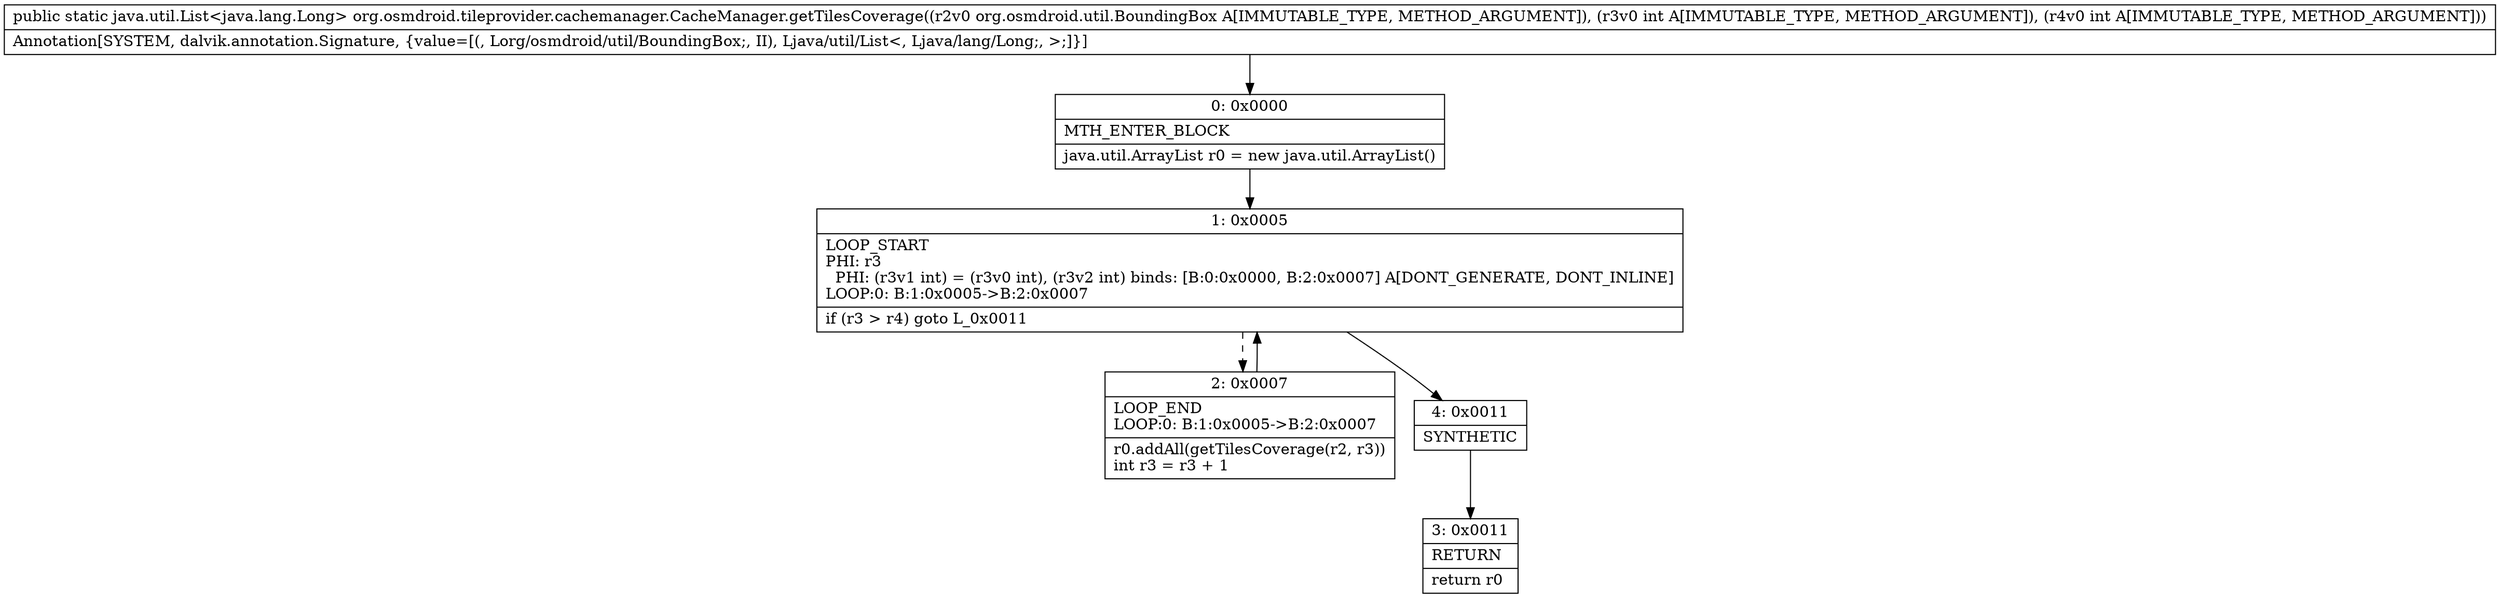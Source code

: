 digraph "CFG fororg.osmdroid.tileprovider.cachemanager.CacheManager.getTilesCoverage(Lorg\/osmdroid\/util\/BoundingBox;II)Ljava\/util\/List;" {
Node_0 [shape=record,label="{0\:\ 0x0000|MTH_ENTER_BLOCK\l|java.util.ArrayList r0 = new java.util.ArrayList()\l}"];
Node_1 [shape=record,label="{1\:\ 0x0005|LOOP_START\lPHI: r3 \l  PHI: (r3v1 int) = (r3v0 int), (r3v2 int) binds: [B:0:0x0000, B:2:0x0007] A[DONT_GENERATE, DONT_INLINE]\lLOOP:0: B:1:0x0005\-\>B:2:0x0007\l|if (r3 \> r4) goto L_0x0011\l}"];
Node_2 [shape=record,label="{2\:\ 0x0007|LOOP_END\lLOOP:0: B:1:0x0005\-\>B:2:0x0007\l|r0.addAll(getTilesCoverage(r2, r3))\lint r3 = r3 + 1\l}"];
Node_3 [shape=record,label="{3\:\ 0x0011|RETURN\l|return r0\l}"];
Node_4 [shape=record,label="{4\:\ 0x0011|SYNTHETIC\l}"];
MethodNode[shape=record,label="{public static java.util.List\<java.lang.Long\> org.osmdroid.tileprovider.cachemanager.CacheManager.getTilesCoverage((r2v0 org.osmdroid.util.BoundingBox A[IMMUTABLE_TYPE, METHOD_ARGUMENT]), (r3v0 int A[IMMUTABLE_TYPE, METHOD_ARGUMENT]), (r4v0 int A[IMMUTABLE_TYPE, METHOD_ARGUMENT]))  | Annotation[SYSTEM, dalvik.annotation.Signature, \{value=[(, Lorg\/osmdroid\/util\/BoundingBox;, II), Ljava\/util\/List\<, Ljava\/lang\/Long;, \>;]\}]\l}"];
MethodNode -> Node_0;
Node_0 -> Node_1;
Node_1 -> Node_2[style=dashed];
Node_1 -> Node_4;
Node_2 -> Node_1;
Node_4 -> Node_3;
}

